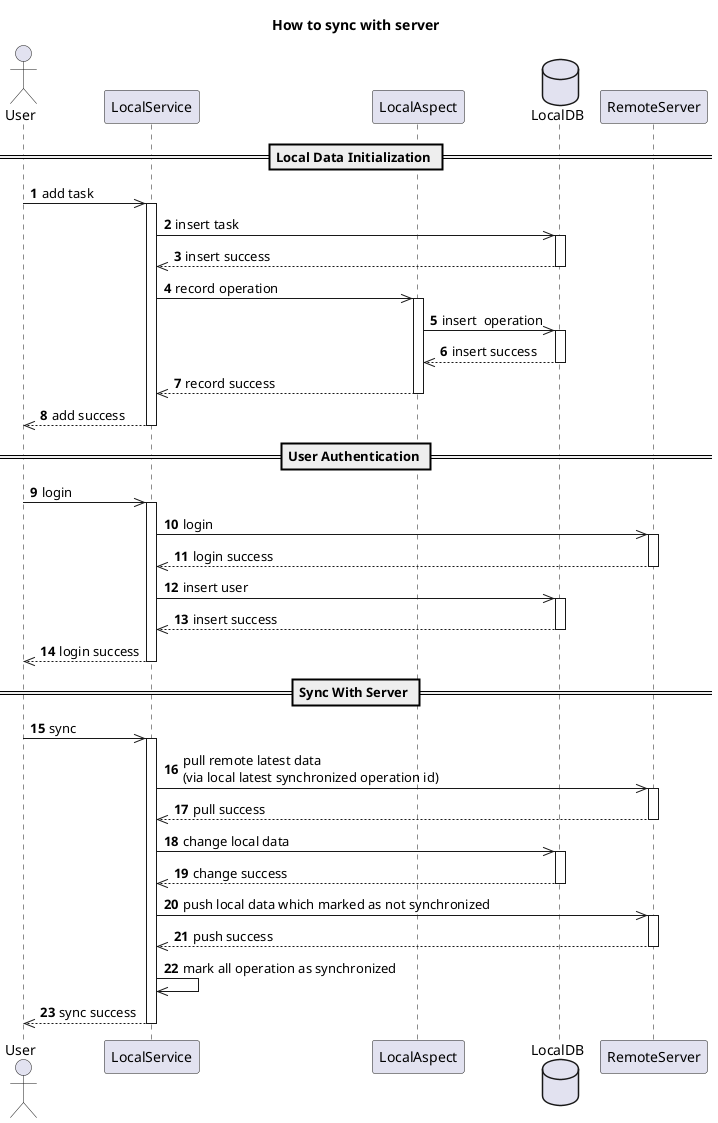 @startuml

title How to sync with server
autonumber

actor User
participant LocalService
participant LocalAspect
database LocalDB
participant RemoteServer

== Local Data Initialization ==
User ->> LocalService++: add task
LocalService ->> LocalDB++: insert task
return insert success
LocalService ->> LocalAspect++: record operation
LocalAspect ->> LocalDB++: insert  operation
return insert success
return record success
return add success

== User Authentication ==
User ->> LocalService++: login
LocalService ->> RemoteServer++: login
return login success
LocalService ->> LocalDB++: insert user
return insert success
return login success

== Sync With Server ==
User ->> LocalService++: sync
LocalService ->> RemoteServer++: pull remote latest data \n(via local latest synchronized operation id)
return pull success
LocalService ->> LocalDB++: change local data
return change success
LocalService ->> RemoteServer++: push local data which marked as not synchronized
return push success
LocalService ->> LocalService: mark all operation as synchronized
return sync success

@enduml
